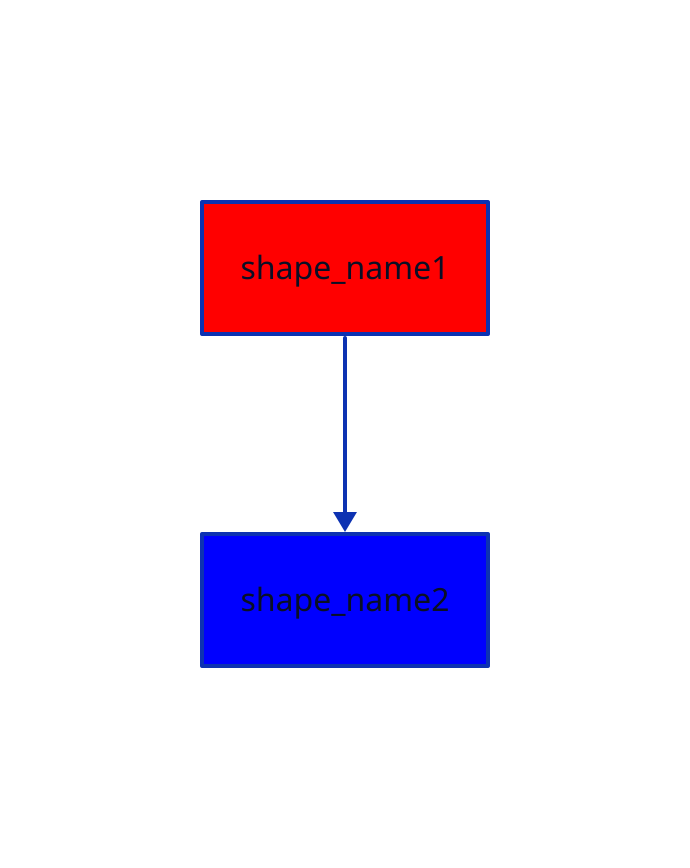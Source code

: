 shape_name1: {
  style: {
    fill: red
  }
}
shape_name2: {
  style: {
    fill: blue
  }
}
shape_name1 -> shape_name2
